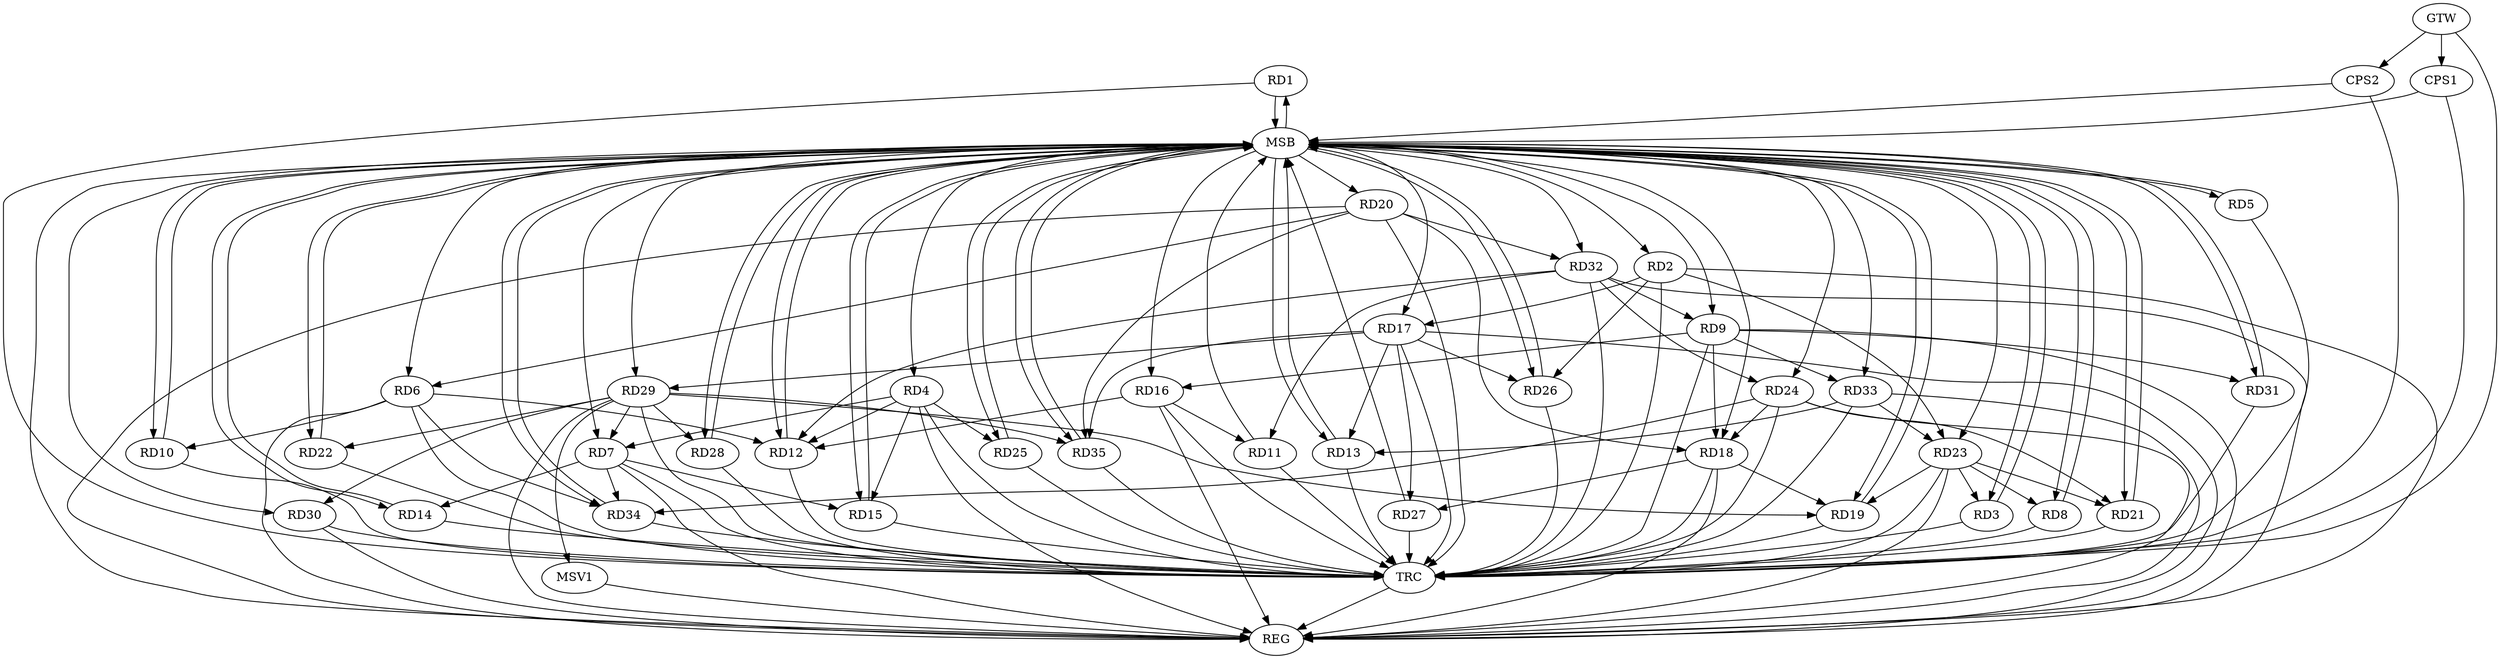strict digraph G {
  RD1 [ label="RD1" ];
  RD2 [ label="RD2" ];
  RD3 [ label="RD3" ];
  RD4 [ label="RD4" ];
  RD5 [ label="RD5" ];
  RD6 [ label="RD6" ];
  RD7 [ label="RD7" ];
  RD8 [ label="RD8" ];
  RD9 [ label="RD9" ];
  RD10 [ label="RD10" ];
  RD11 [ label="RD11" ];
  RD12 [ label="RD12" ];
  RD13 [ label="RD13" ];
  RD14 [ label="RD14" ];
  RD15 [ label="RD15" ];
  RD16 [ label="RD16" ];
  RD17 [ label="RD17" ];
  RD18 [ label="RD18" ];
  RD19 [ label="RD19" ];
  RD20 [ label="RD20" ];
  RD21 [ label="RD21" ];
  RD22 [ label="RD22" ];
  RD23 [ label="RD23" ];
  RD24 [ label="RD24" ];
  RD25 [ label="RD25" ];
  RD26 [ label="RD26" ];
  RD27 [ label="RD27" ];
  RD28 [ label="RD28" ];
  RD29 [ label="RD29" ];
  RD30 [ label="RD30" ];
  RD31 [ label="RD31" ];
  RD32 [ label="RD32" ];
  RD33 [ label="RD33" ];
  RD34 [ label="RD34" ];
  RD35 [ label="RD35" ];
  CPS1 [ label="CPS1" ];
  CPS2 [ label="CPS2" ];
  GTW [ label="GTW" ];
  REG [ label="REG" ];
  MSB [ label="MSB" ];
  TRC [ label="TRC" ];
  MSV1 [ label="MSV1" ];
  RD2 -> RD17;
  RD2 -> RD23;
  RD2 -> RD26;
  RD23 -> RD3;
  RD4 -> RD7;
  RD4 -> RD12;
  RD4 -> RD15;
  RD4 -> RD25;
  RD6 -> RD10;
  RD6 -> RD12;
  RD20 -> RD6;
  RD6 -> RD34;
  RD7 -> RD14;
  RD7 -> RD15;
  RD29 -> RD7;
  RD7 -> RD34;
  RD23 -> RD8;
  RD9 -> RD16;
  RD9 -> RD18;
  RD9 -> RD31;
  RD32 -> RD9;
  RD9 -> RD33;
  RD16 -> RD11;
  RD32 -> RD11;
  RD16 -> RD12;
  RD32 -> RD12;
  RD17 -> RD13;
  RD33 -> RD13;
  RD17 -> RD26;
  RD17 -> RD27;
  RD17 -> RD29;
  RD17 -> RD35;
  RD18 -> RD19;
  RD20 -> RD18;
  RD24 -> RD18;
  RD18 -> RD27;
  RD23 -> RD19;
  RD29 -> RD19;
  RD20 -> RD32;
  RD20 -> RD35;
  RD23 -> RD21;
  RD24 -> RD21;
  RD29 -> RD22;
  RD33 -> RD23;
  RD32 -> RD24;
  RD24 -> RD34;
  RD29 -> RD28;
  RD29 -> RD30;
  RD29 -> RD35;
  GTW -> CPS1;
  GTW -> CPS2;
  RD2 -> REG;
  RD4 -> REG;
  RD6 -> REG;
  RD7 -> REG;
  RD9 -> REG;
  RD16 -> REG;
  RD17 -> REG;
  RD18 -> REG;
  RD20 -> REG;
  RD23 -> REG;
  RD24 -> REG;
  RD29 -> REG;
  RD30 -> REG;
  RD32 -> REG;
  RD33 -> REG;
  RD1 -> MSB;
  MSB -> RD13;
  MSB -> RD14;
  MSB -> REG;
  RD3 -> MSB;
  MSB -> RD31;
  MSB -> RD32;
  MSB -> RD35;
  RD5 -> MSB;
  MSB -> RD6;
  MSB -> RD12;
  MSB -> RD18;
  MSB -> RD22;
  RD8 -> MSB;
  RD10 -> MSB;
  MSB -> RD9;
  RD11 -> MSB;
  MSB -> RD5;
  MSB -> RD17;
  MSB -> RD24;
  MSB -> RD33;
  RD12 -> MSB;
  MSB -> RD10;
  MSB -> RD28;
  RD13 -> MSB;
  MSB -> RD21;
  RD14 -> MSB;
  MSB -> RD15;
  MSB -> RD20;
  MSB -> RD23;
  RD15 -> MSB;
  MSB -> RD4;
  MSB -> RD25;
  MSB -> RD30;
  RD19 -> MSB;
  MSB -> RD34;
  RD21 -> MSB;
  MSB -> RD7;
  MSB -> RD8;
  MSB -> RD19;
  RD22 -> MSB;
  MSB -> RD2;
  RD25 -> MSB;
  MSB -> RD3;
  RD26 -> MSB;
  RD27 -> MSB;
  MSB -> RD16;
  RD28 -> MSB;
  RD31 -> MSB;
  RD34 -> MSB;
  MSB -> RD1;
  RD35 -> MSB;
  MSB -> RD26;
  CPS1 -> MSB;
  MSB -> RD29;
  CPS2 -> MSB;
  RD1 -> TRC;
  RD2 -> TRC;
  RD3 -> TRC;
  RD4 -> TRC;
  RD5 -> TRC;
  RD6 -> TRC;
  RD7 -> TRC;
  RD8 -> TRC;
  RD9 -> TRC;
  RD10 -> TRC;
  RD11 -> TRC;
  RD12 -> TRC;
  RD13 -> TRC;
  RD14 -> TRC;
  RD15 -> TRC;
  RD16 -> TRC;
  RD17 -> TRC;
  RD18 -> TRC;
  RD19 -> TRC;
  RD20 -> TRC;
  RD21 -> TRC;
  RD22 -> TRC;
  RD23 -> TRC;
  RD24 -> TRC;
  RD25 -> TRC;
  RD26 -> TRC;
  RD27 -> TRC;
  RD28 -> TRC;
  RD29 -> TRC;
  RD30 -> TRC;
  RD31 -> TRC;
  RD32 -> TRC;
  RD33 -> TRC;
  RD34 -> TRC;
  RD35 -> TRC;
  CPS1 -> TRC;
  CPS2 -> TRC;
  GTW -> TRC;
  TRC -> REG;
  RD29 -> MSV1;
  MSV1 -> REG;
}
